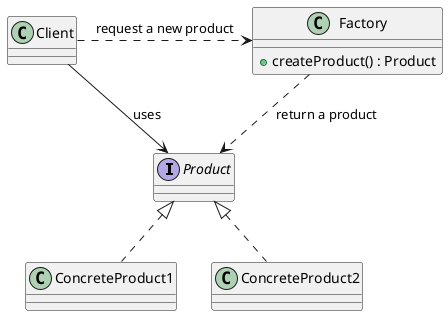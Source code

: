 @startuml
'https://plantuml.com/class-diagram

interface Product

Client -> Product : uses
Client .> Factory : request a new product
Factory ..> Product : return a product

class ConcreteProduct1 implements Product
class ConcreteProduct2 implements Product

class Factory {
+ createProduct() : Product
}

@enduml